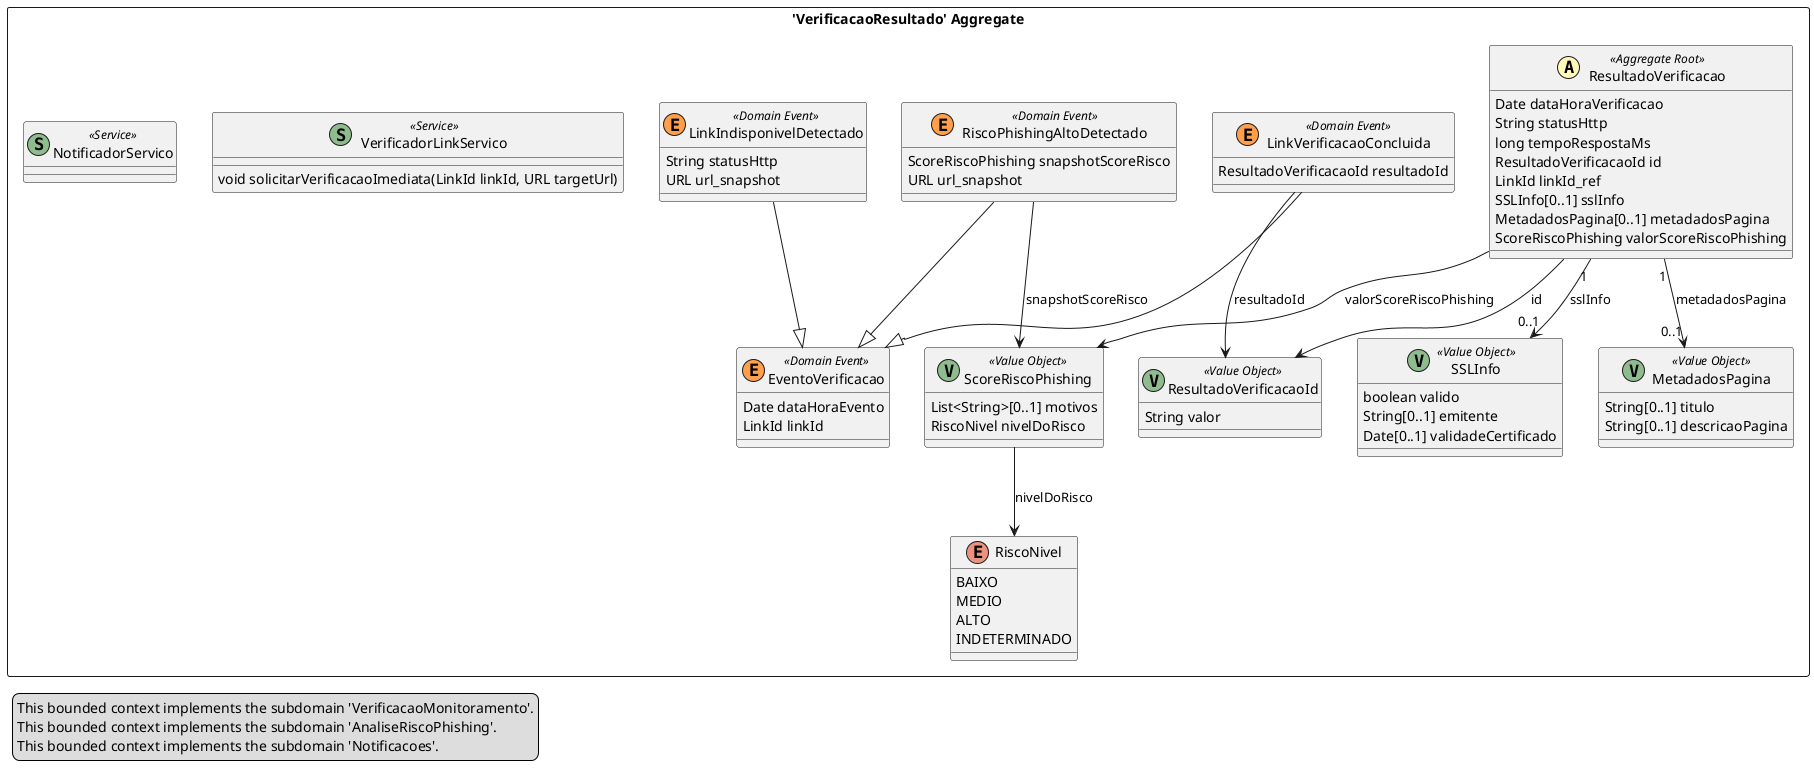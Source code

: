 @startuml

skinparam componentStyle uml2

package "'VerificacaoResultado' Aggregate" <<Rectangle>> {
	class ResultadoVerificacao <<(A,#fffab8) Aggregate Root>> {
		Date dataHoraVerificacao
		String statusHttp
		long tempoRespostaMs
		ResultadoVerificacaoId id
		LinkId linkId_ref
		SSLInfo[0..1] sslInfo
		MetadadosPagina[0..1] metadadosPagina
		ScoreRiscoPhishing valorScoreRiscoPhishing
	}
	class ResultadoVerificacaoId <<(V,DarkSeaGreen) Value Object>> {
		String valor
	}
	class SSLInfo <<(V,DarkSeaGreen) Value Object>> {
		boolean valido
		String[0..1] emitente
		Date[0..1] validadeCertificado
	}
	class MetadadosPagina <<(V,DarkSeaGreen) Value Object>> {
		String[0..1] titulo
		String[0..1] descricaoPagina
	}
	class ScoreRiscoPhishing <<(V,DarkSeaGreen) Value Object>> {
		List<String>[0..1] motivos
		RiscoNivel nivelDoRisco
	}
	enum RiscoNivel {
		BAIXO
		MEDIO
		ALTO
		INDETERMINADO
	}
	class EventoVerificacao <<(E,#ff9f4b) Domain Event>> {
		Date dataHoraEvento
		LinkId linkId
	}
	class LinkVerificacaoConcluida <<(E,#ff9f4b) Domain Event>> {
		ResultadoVerificacaoId resultadoId
	}
	class RiscoPhishingAltoDetectado <<(E,#ff9f4b) Domain Event>> {
		ScoreRiscoPhishing snapshotScoreRisco
		URL url_snapshot
	}
	class LinkIndisponivelDetectado <<(E,#ff9f4b) Domain Event>> {
		String statusHttp
		URL url_snapshot
	}
	class VerificadorLinkServico <<(S,DarkSeaGreen) Service>> {
		void solicitarVerificacaoImediata(LinkId linkId, URL targetUrl)
	}
	class NotificadorServico <<(S,DarkSeaGreen) Service>> {
	}
}
LinkVerificacaoConcluida --> ResultadoVerificacaoId : resultadoId
ResultadoVerificacao --> ResultadoVerificacaoId : id
ResultadoVerificacao "1" --> "0..1" MetadadosPagina : metadadosPagina
ResultadoVerificacao "1" --> "0..1" SSLInfo : sslInfo
ResultadoVerificacao --> ScoreRiscoPhishing : valorScoreRiscoPhishing
RiscoPhishingAltoDetectado --> ScoreRiscoPhishing : snapshotScoreRisco
ScoreRiscoPhishing --> RiscoNivel : nivelDoRisco
LinkVerificacaoConcluida --|> EventoVerificacao
RiscoPhishingAltoDetectado --|> EventoVerificacao
LinkIndisponivelDetectado --|> EventoVerificacao
legend left
  This bounded context implements the subdomain 'VerificacaoMonitoramento'.
  This bounded context implements the subdomain 'AnaliseRiscoPhishing'.
  This bounded context implements the subdomain 'Notificacoes'.
end legend


@enduml
